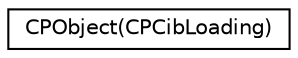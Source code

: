 digraph "Graphical Class Hierarchy"
{
  edge [fontname="Helvetica",fontsize="10",labelfontname="Helvetica",labelfontsize="10"];
  node [fontname="Helvetica",fontsize="10",shape=record];
  rankdir="LR";
  Node1 [label="CPObject(CPCibLoading)",height=0.2,width=0.4,color="black", fillcolor="white", style="filled",URL="$category_c_p_object_07_c_p_cib_loading_08.html"];
}
